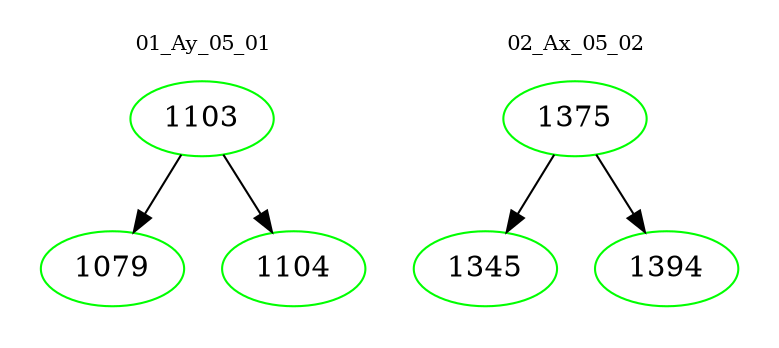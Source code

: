 digraph{
subgraph cluster_0 {
color = white
label = "01_Ay_05_01";
fontsize=10;
T0_1103 [label="1103", color="green"]
T0_1103 -> T0_1079 [color="black"]
T0_1079 [label="1079", color="green"]
T0_1103 -> T0_1104 [color="black"]
T0_1104 [label="1104", color="green"]
}
subgraph cluster_1 {
color = white
label = "02_Ax_05_02";
fontsize=10;
T1_1375 [label="1375", color="green"]
T1_1375 -> T1_1345 [color="black"]
T1_1345 [label="1345", color="green"]
T1_1375 -> T1_1394 [color="black"]
T1_1394 [label="1394", color="green"]
}
}
